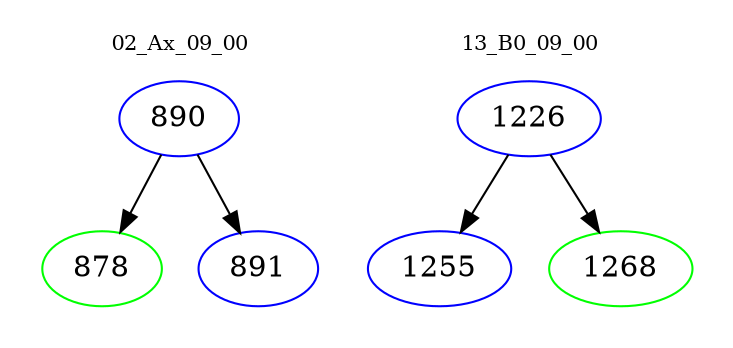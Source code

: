 digraph{
subgraph cluster_0 {
color = white
label = "02_Ax_09_00";
fontsize=10;
T0_890 [label="890", color="blue"]
T0_890 -> T0_878 [color="black"]
T0_878 [label="878", color="green"]
T0_890 -> T0_891 [color="black"]
T0_891 [label="891", color="blue"]
}
subgraph cluster_1 {
color = white
label = "13_B0_09_00";
fontsize=10;
T1_1226 [label="1226", color="blue"]
T1_1226 -> T1_1255 [color="black"]
T1_1255 [label="1255", color="blue"]
T1_1226 -> T1_1268 [color="black"]
T1_1268 [label="1268", color="green"]
}
}
